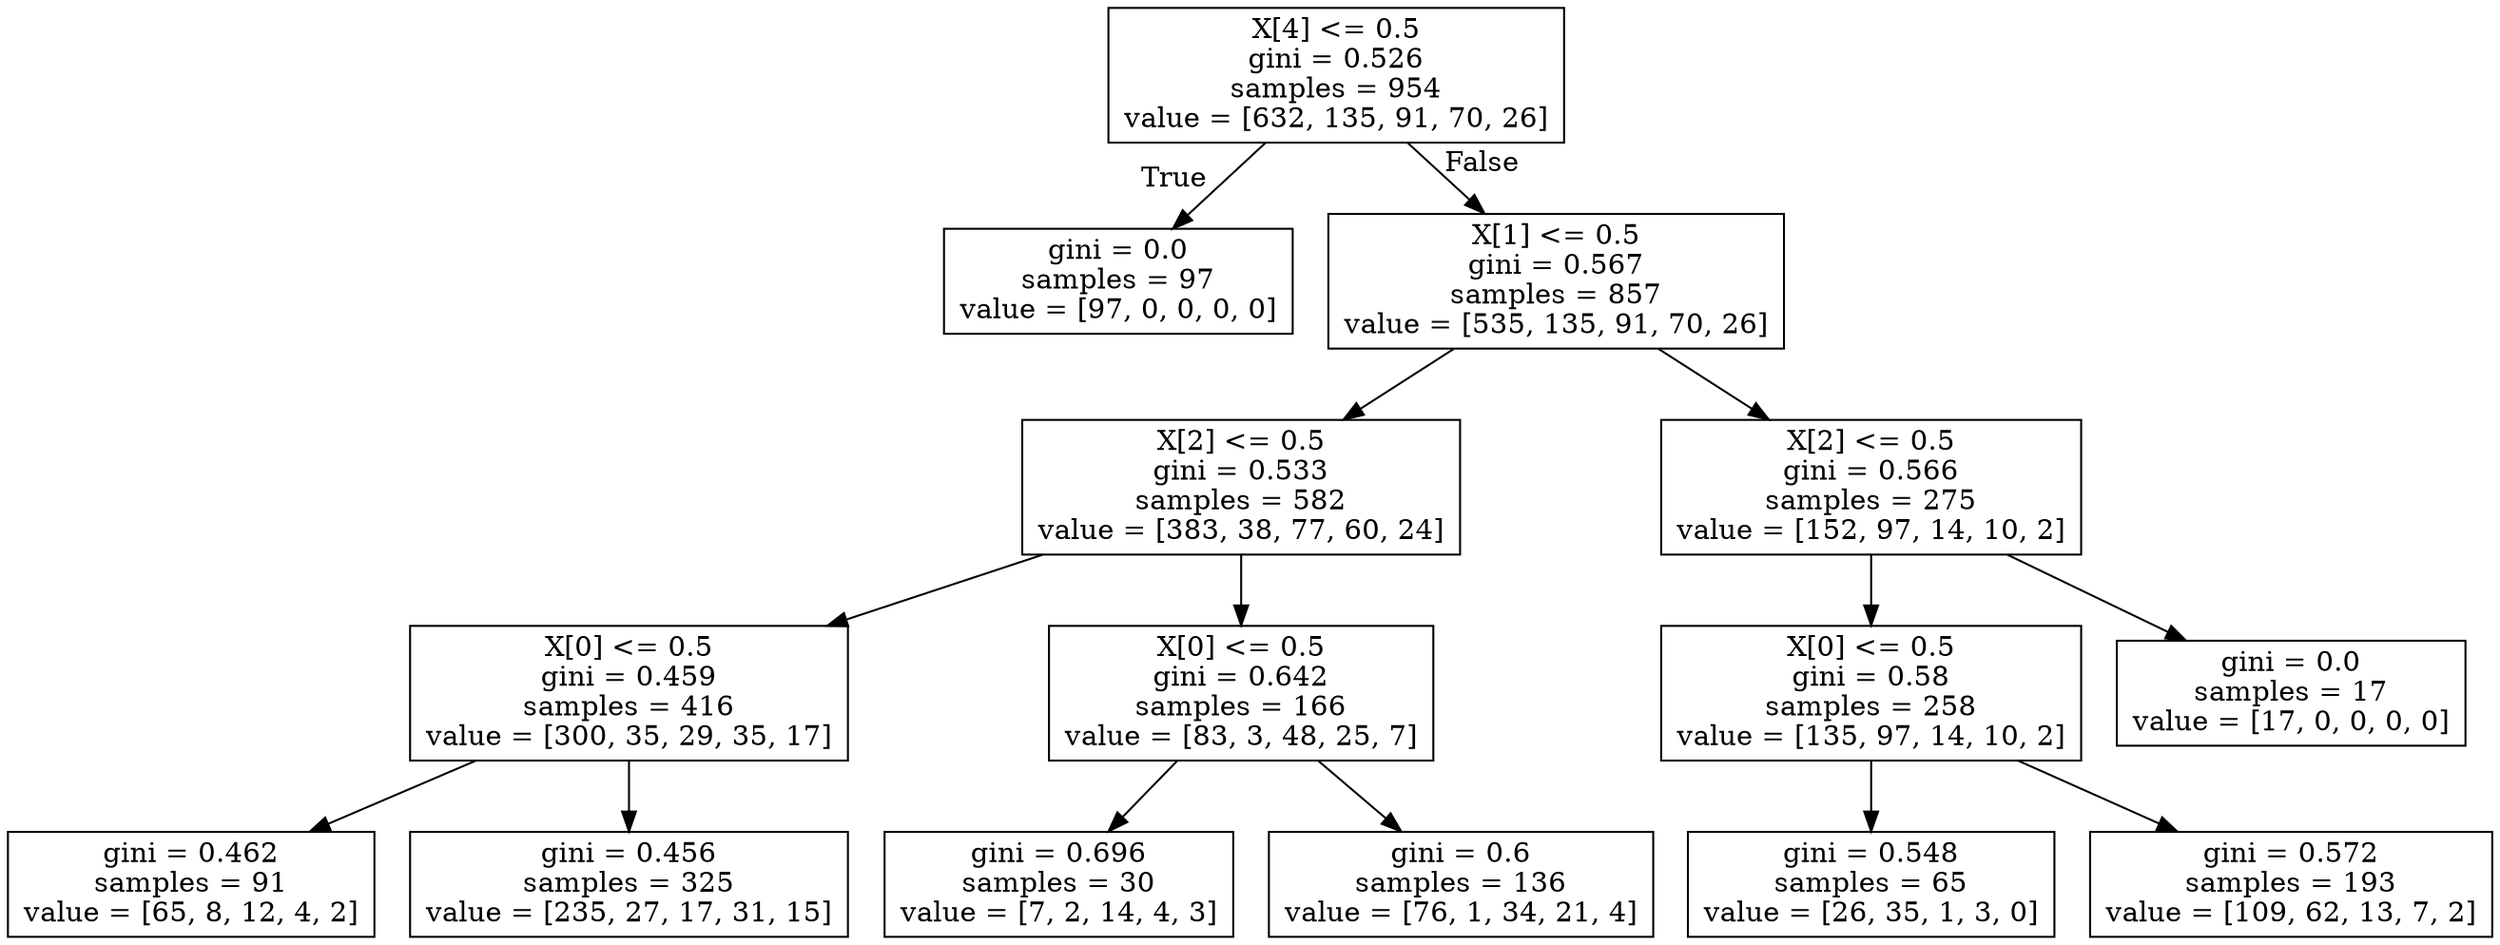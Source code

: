 digraph Tree {
node [shape=box] ;
0 [label="X[4] <= 0.5\ngini = 0.526\nsamples = 954\nvalue = [632, 135, 91, 70, 26]"] ;
1 [label="gini = 0.0\nsamples = 97\nvalue = [97, 0, 0, 0, 0]"] ;
0 -> 1 [labeldistance=2.5, labelangle=45, headlabel="True"] ;
2 [label="X[1] <= 0.5\ngini = 0.567\nsamples = 857\nvalue = [535, 135, 91, 70, 26]"] ;
0 -> 2 [labeldistance=2.5, labelangle=-45, headlabel="False"] ;
3 [label="X[2] <= 0.5\ngini = 0.533\nsamples = 582\nvalue = [383, 38, 77, 60, 24]"] ;
2 -> 3 ;
4 [label="X[0] <= 0.5\ngini = 0.459\nsamples = 416\nvalue = [300, 35, 29, 35, 17]"] ;
3 -> 4 ;
5 [label="gini = 0.462\nsamples = 91\nvalue = [65, 8, 12, 4, 2]"] ;
4 -> 5 ;
6 [label="gini = 0.456\nsamples = 325\nvalue = [235, 27, 17, 31, 15]"] ;
4 -> 6 ;
7 [label="X[0] <= 0.5\ngini = 0.642\nsamples = 166\nvalue = [83, 3, 48, 25, 7]"] ;
3 -> 7 ;
8 [label="gini = 0.696\nsamples = 30\nvalue = [7, 2, 14, 4, 3]"] ;
7 -> 8 ;
9 [label="gini = 0.6\nsamples = 136\nvalue = [76, 1, 34, 21, 4]"] ;
7 -> 9 ;
10 [label="X[2] <= 0.5\ngini = 0.566\nsamples = 275\nvalue = [152, 97, 14, 10, 2]"] ;
2 -> 10 ;
11 [label="X[0] <= 0.5\ngini = 0.58\nsamples = 258\nvalue = [135, 97, 14, 10, 2]"] ;
10 -> 11 ;
12 [label="gini = 0.548\nsamples = 65\nvalue = [26, 35, 1, 3, 0]"] ;
11 -> 12 ;
13 [label="gini = 0.572\nsamples = 193\nvalue = [109, 62, 13, 7, 2]"] ;
11 -> 13 ;
14 [label="gini = 0.0\nsamples = 17\nvalue = [17, 0, 0, 0, 0]"] ;
10 -> 14 ;
}